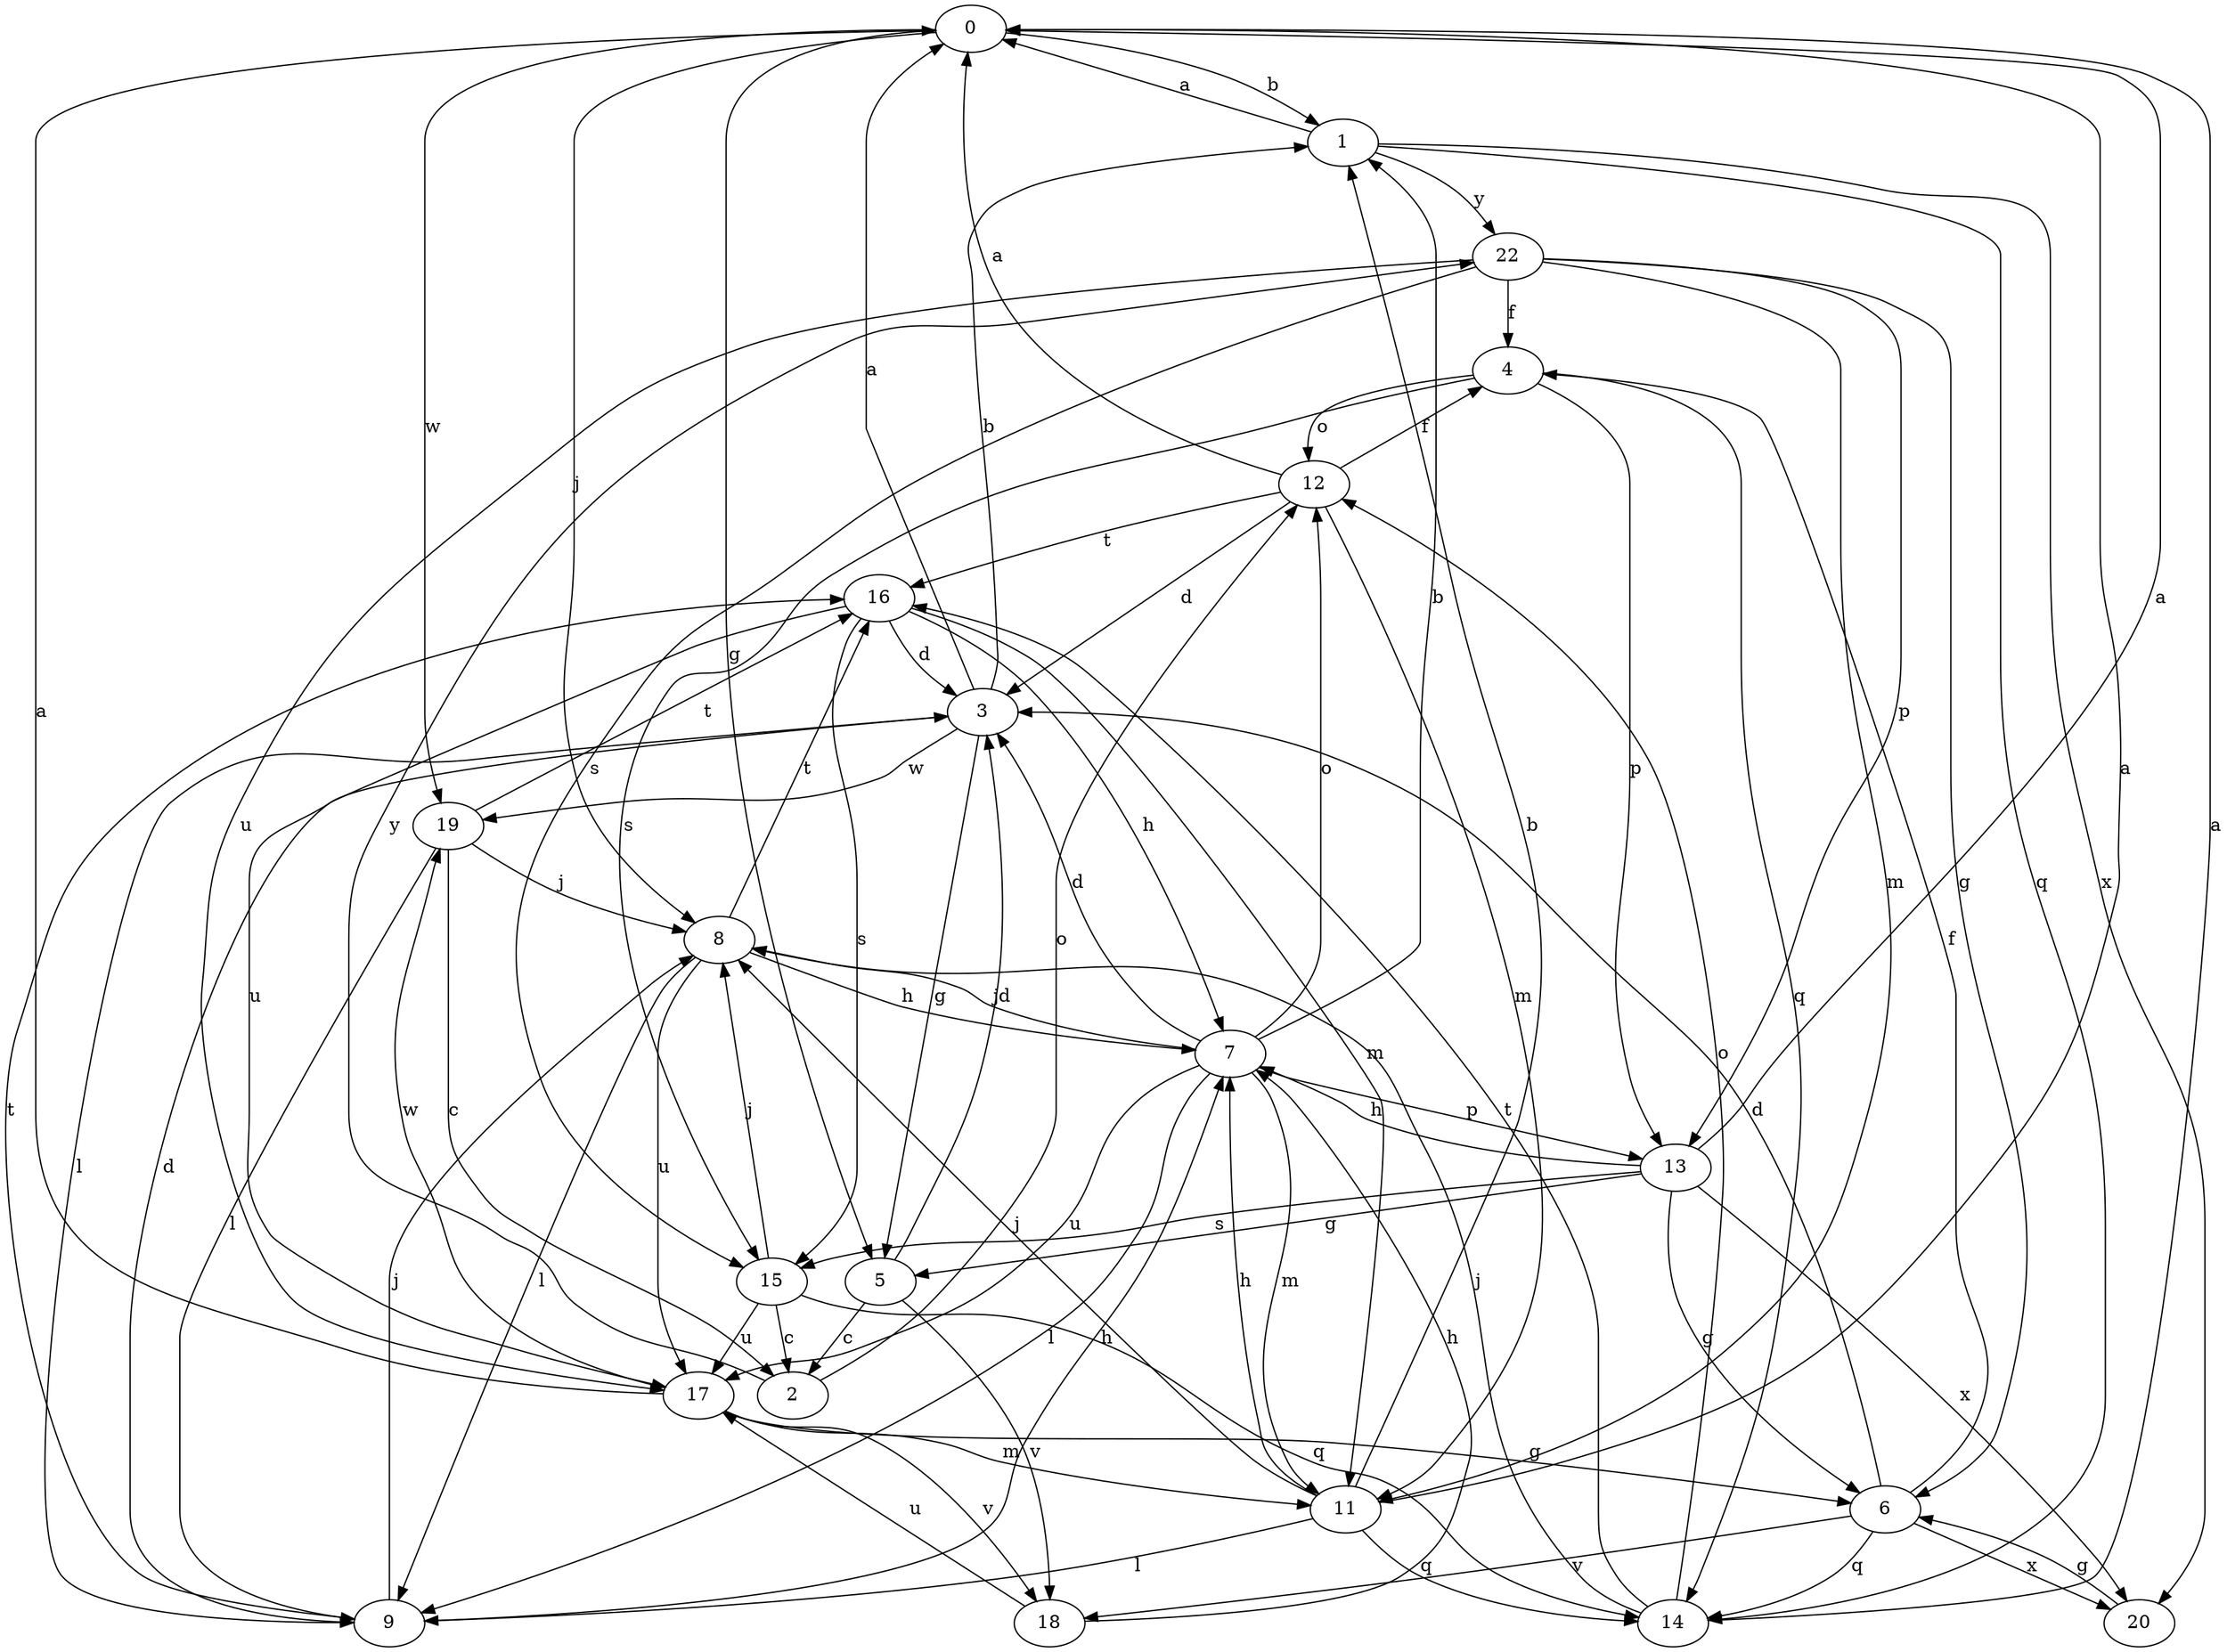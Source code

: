 strict digraph  {
0;
1;
2;
3;
4;
5;
6;
7;
8;
9;
11;
12;
13;
14;
15;
16;
17;
18;
19;
20;
22;
0 -> 1  [label=b];
0 -> 5  [label=g];
0 -> 8  [label=j];
0 -> 19  [label=w];
1 -> 0  [label=a];
1 -> 14  [label=q];
1 -> 20  [label=x];
1 -> 22  [label=y];
2 -> 12  [label=o];
2 -> 22  [label=y];
3 -> 0  [label=a];
3 -> 1  [label=b];
3 -> 5  [label=g];
3 -> 9  [label=l];
3 -> 19  [label=w];
4 -> 12  [label=o];
4 -> 13  [label=p];
4 -> 14  [label=q];
4 -> 15  [label=s];
5 -> 2  [label=c];
5 -> 3  [label=d];
5 -> 18  [label=v];
6 -> 3  [label=d];
6 -> 4  [label=f];
6 -> 14  [label=q];
6 -> 18  [label=v];
6 -> 20  [label=x];
7 -> 1  [label=b];
7 -> 3  [label=d];
7 -> 8  [label=j];
7 -> 9  [label=l];
7 -> 11  [label=m];
7 -> 12  [label=o];
7 -> 13  [label=p];
7 -> 17  [label=u];
8 -> 7  [label=h];
8 -> 9  [label=l];
8 -> 16  [label=t];
8 -> 17  [label=u];
9 -> 3  [label=d];
9 -> 7  [label=h];
9 -> 8  [label=j];
9 -> 16  [label=t];
11 -> 0  [label=a];
11 -> 1  [label=b];
11 -> 7  [label=h];
11 -> 8  [label=j];
11 -> 9  [label=l];
11 -> 14  [label=q];
12 -> 0  [label=a];
12 -> 3  [label=d];
12 -> 4  [label=f];
12 -> 11  [label=m];
12 -> 16  [label=t];
13 -> 0  [label=a];
13 -> 5  [label=g];
13 -> 6  [label=g];
13 -> 7  [label=h];
13 -> 15  [label=s];
13 -> 20  [label=x];
14 -> 0  [label=a];
14 -> 8  [label=j];
14 -> 12  [label=o];
14 -> 16  [label=t];
15 -> 2  [label=c];
15 -> 8  [label=j];
15 -> 14  [label=q];
15 -> 17  [label=u];
16 -> 3  [label=d];
16 -> 7  [label=h];
16 -> 11  [label=m];
16 -> 15  [label=s];
16 -> 17  [label=u];
17 -> 0  [label=a];
17 -> 6  [label=g];
17 -> 11  [label=m];
17 -> 18  [label=v];
17 -> 19  [label=w];
18 -> 7  [label=h];
18 -> 17  [label=u];
19 -> 2  [label=c];
19 -> 8  [label=j];
19 -> 9  [label=l];
19 -> 16  [label=t];
20 -> 6  [label=g];
22 -> 4  [label=f];
22 -> 6  [label=g];
22 -> 11  [label=m];
22 -> 13  [label=p];
22 -> 15  [label=s];
22 -> 17  [label=u];
}
